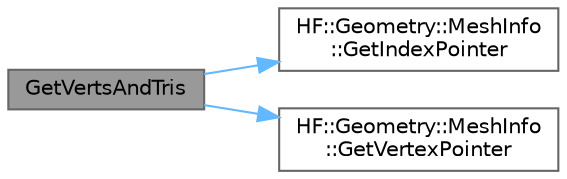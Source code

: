 digraph "GetVertsAndTris"
{
 // LATEX_PDF_SIZE
  bgcolor="transparent";
  edge [fontname=Helvetica,fontsize=10,labelfontname=Helvetica,labelfontsize=10];
  node [fontname=Helvetica,fontsize=10,shape=box,height=0.2,width=0.4];
  rankdir="LR";
  Node1 [label="GetVertsAndTris",height=0.2,width=0.4,color="gray40", fillcolor="grey60", style="filled", fontcolor="black",tooltip="Get a pointer to and the size of a mesh's triangle and vertex arrays."];
  Node1 -> Node2 [color="steelblue1",style="solid"];
  Node2 [label="HF::Geometry::MeshInfo\l::GetIndexPointer",height=0.2,width=0.4,color="grey40", fillcolor="white", style="filled",URL="$a01351.html#a9ca41370061bec524b5c84d689114e41",tooltip="Get a pointer to the index array of this mesh."];
  Node1 -> Node3 [color="steelblue1",style="solid"];
  Node3 [label="HF::Geometry::MeshInfo\l::GetVertexPointer",height=0.2,width=0.4,color="grey40", fillcolor="white", style="filled",URL="$a01351.html#aa88fe8bcfc24db635994e529fac008da",tooltip="Get a pointer to the vertex array of this mesh."];
}
